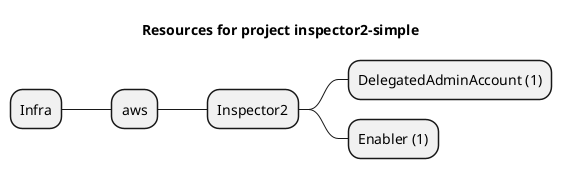 @startmindmap
title Resources for project inspector2-simple
skinparam monochrome true
+ Infra
++ aws
+++ Inspector2
++++ DelegatedAdminAccount (1)
++++ Enabler (1)
@endmindmap